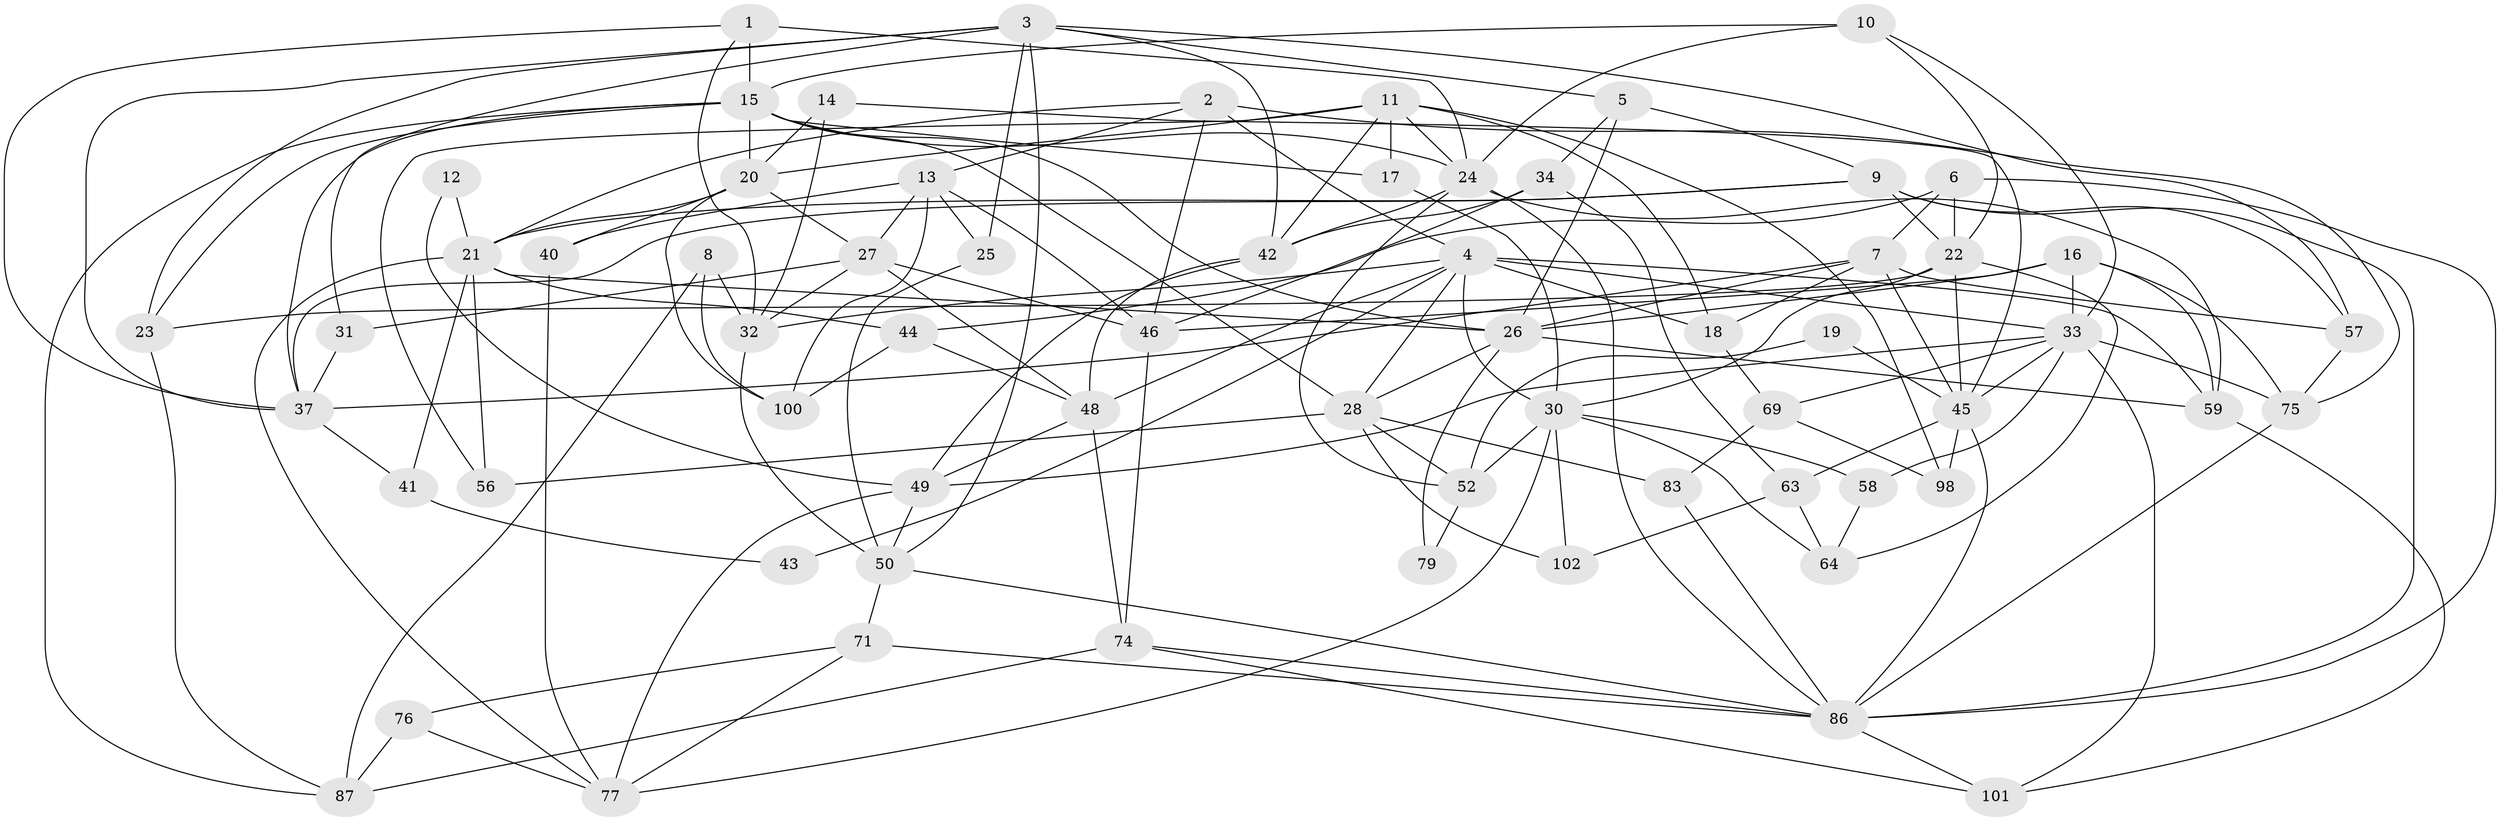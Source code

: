 // original degree distribution, {3: 0.27184466019417475, 7: 0.019417475728155338, 6: 0.05825242718446602, 4: 0.2621359223300971, 2: 0.1262135922330097, 5: 0.23300970873786409, 8: 0.02912621359223301}
// Generated by graph-tools (version 1.1) at 2025/11/02/27/25 16:11:21]
// undirected, 65 vertices, 165 edges
graph export_dot {
graph [start="1"]
  node [color=gray90,style=filled];
  1 [super="+72"];
  2 [super="+55"];
  3 [super="+35"];
  4 [super="+39"];
  5;
  6 [super="+68"];
  7 [super="+61"];
  8;
  9 [super="+29"];
  10;
  11 [super="+78"];
  12;
  13 [super="+80"];
  14 [super="+82"];
  15 [super="+65"];
  16;
  17 [super="+47"];
  18;
  19;
  20 [super="+90"];
  21 [super="+54"];
  22 [super="+62"];
  23;
  24 [super="+38"];
  25;
  26 [super="+81"];
  27 [super="+51"];
  28 [super="+53"];
  30 [super="+36"];
  31;
  32 [super="+85"];
  33 [super="+89"];
  34 [super="+97"];
  37 [super="+70"];
  40;
  41;
  42 [super="+67"];
  43;
  44 [super="+73"];
  45 [super="+99"];
  46 [super="+94"];
  48 [super="+96"];
  49 [super="+95"];
  50 [super="+66"];
  52;
  56;
  57 [super="+60"];
  58;
  59 [super="+103"];
  63;
  64;
  69 [super="+91"];
  71 [super="+88"];
  74;
  75;
  76;
  77 [super="+84"];
  79;
  83;
  86 [super="+93"];
  87 [super="+92"];
  98;
  100;
  101;
  102;
  1 -- 15 [weight=2];
  1 -- 24;
  1 -- 32;
  1 -- 37;
  2 -- 46;
  2 -- 75;
  2 -- 4;
  2 -- 21;
  2 -- 13;
  3 -- 42;
  3 -- 5;
  3 -- 25;
  3 -- 31;
  3 -- 37;
  3 -- 57;
  3 -- 23;
  3 -- 50;
  4 -- 18;
  4 -- 32;
  4 -- 43;
  4 -- 33;
  4 -- 48;
  4 -- 28;
  4 -- 59;
  4 -- 30;
  5 -- 26;
  5 -- 34;
  5 -- 9;
  6 -- 44;
  6 -- 7;
  6 -- 86;
  6 -- 22;
  7 -- 18;
  7 -- 45;
  7 -- 57;
  7 -- 37;
  7 -- 26;
  8 -- 100;
  8 -- 32;
  8 -- 87;
  9 -- 86;
  9 -- 21;
  9 -- 37;
  9 -- 22;
  9 -- 57;
  10 -- 22;
  10 -- 15;
  10 -- 24;
  10 -- 33;
  11 -- 18;
  11 -- 17;
  11 -- 20;
  11 -- 98;
  11 -- 42;
  11 -- 24;
  11 -- 56;
  12 -- 49;
  12 -- 21;
  13 -- 40;
  13 -- 25;
  13 -- 27;
  13 -- 100;
  13 -- 46;
  14 -- 32;
  14 -- 20;
  14 -- 45;
  15 -- 23;
  15 -- 17;
  15 -- 20;
  15 -- 37;
  15 -- 87;
  15 -- 24;
  15 -- 28;
  15 -- 26;
  16 -- 59;
  16 -- 75;
  16 -- 46;
  16 -- 33;
  16 -- 26;
  17 -- 30;
  18 -- 69;
  19 -- 52;
  19 -- 45;
  20 -- 27;
  20 -- 100 [weight=2];
  20 -- 21;
  20 -- 40;
  21 -- 26;
  21 -- 41;
  21 -- 44;
  21 -- 77;
  21 -- 56;
  22 -- 64;
  22 -- 23;
  22 -- 45;
  22 -- 30;
  23 -- 87;
  24 -- 52;
  24 -- 59;
  24 -- 86;
  24 -- 42;
  25 -- 50;
  26 -- 28;
  26 -- 79;
  26 -- 59;
  27 -- 31;
  27 -- 46;
  27 -- 48;
  27 -- 32;
  28 -- 52;
  28 -- 102;
  28 -- 83;
  28 -- 56;
  30 -- 52;
  30 -- 64;
  30 -- 102;
  30 -- 58;
  30 -- 77;
  31 -- 37;
  32 -- 50;
  33 -- 49;
  33 -- 45;
  33 -- 58;
  33 -- 69;
  33 -- 101;
  33 -- 75;
  34 -- 46;
  34 -- 42;
  34 -- 63;
  37 -- 41;
  40 -- 77;
  41 -- 43;
  42 -- 48;
  42 -- 49;
  44 -- 100;
  44 -- 48;
  45 -- 63;
  45 -- 98;
  45 -- 86;
  46 -- 74;
  48 -- 74 [weight=2];
  48 -- 49;
  49 -- 77;
  49 -- 50;
  50 -- 71;
  50 -- 86;
  52 -- 79;
  57 -- 75;
  58 -- 64;
  59 -- 101;
  63 -- 102;
  63 -- 64;
  69 -- 98;
  69 -- 83;
  71 -- 76;
  71 -- 86;
  71 -- 77;
  74 -- 86;
  74 -- 87;
  74 -- 101;
  75 -- 86;
  76 -- 87;
  76 -- 77;
  83 -- 86;
  86 -- 101;
}
